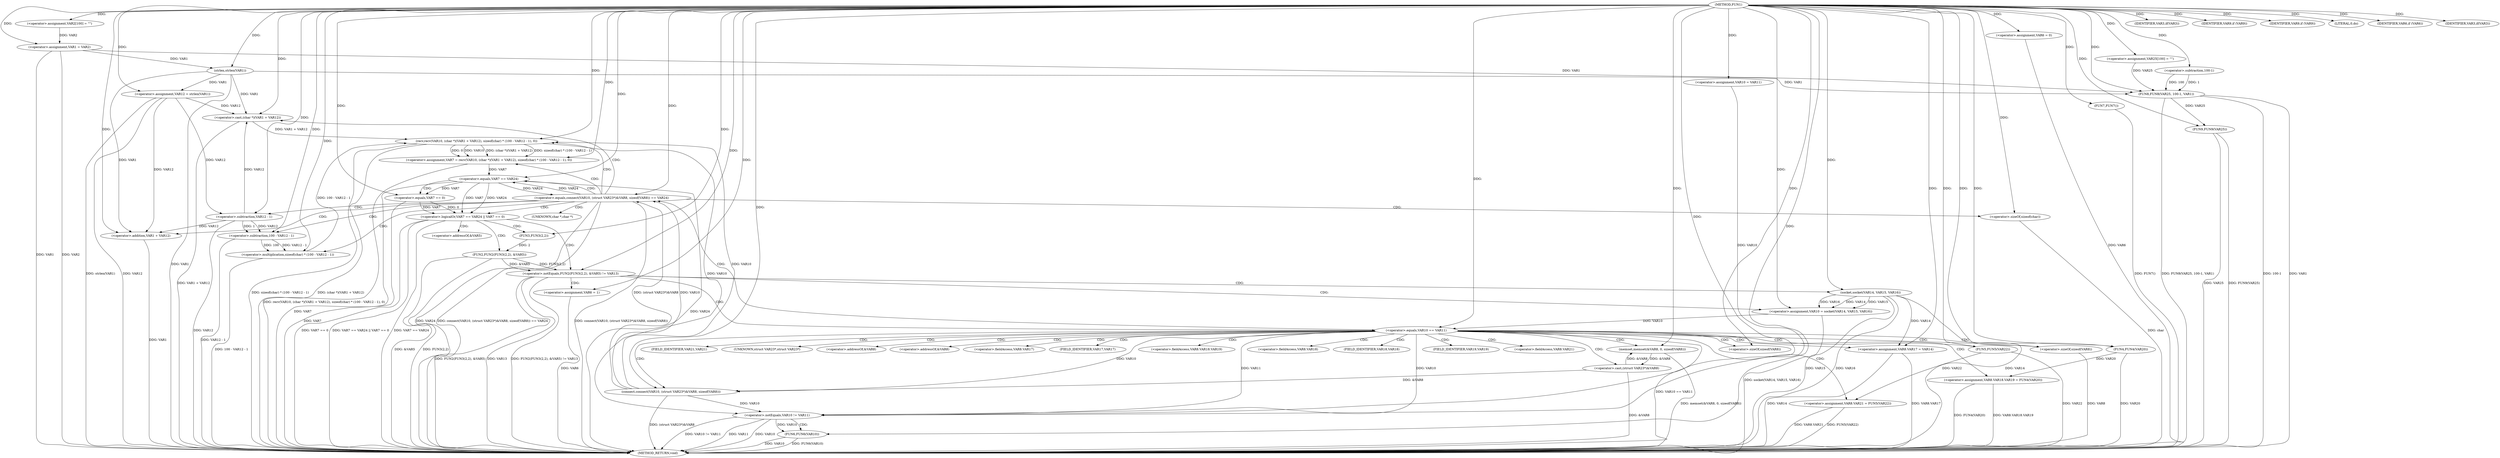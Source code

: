 digraph FUN1 {  
"1000100" [label = "(METHOD,FUN1)" ]
"1000259" [label = "(METHOD_RETURN,void)" ]
"1000104" [label = "(<operator>.assignment,VAR2[100] = \"\")" ]
"1000107" [label = "(<operator>.assignment,VAR1 = VAR2)" ]
"1000111" [label = "(IDENTIFIER,VAR3,if(VAR3))" ]
"1000116" [label = "(<operator>.assignment,VAR6 = 0)" ]
"1000123" [label = "(<operator>.assignment,VAR10 = VAR11)" ]
"1000127" [label = "(<operator>.assignment,VAR12 = strlen(VAR1))" ]
"1000129" [label = "(strlen,strlen(VAR1))" ]
"1000134" [label = "(<operator>.notEquals,FUN2(FUN3(2,2), &VAR5) != VAR13)" ]
"1000135" [label = "(FUN2,FUN2(FUN3(2,2), &VAR5))" ]
"1000136" [label = "(FUN3,FUN3(2,2))" ]
"1000144" [label = "(<operator>.assignment,VAR6 = 1)" ]
"1000147" [label = "(<operator>.assignment,VAR10 = socket(VAR14, VAR15, VAR16))" ]
"1000149" [label = "(socket,socket(VAR14, VAR15, VAR16))" ]
"1000154" [label = "(<operator>.equals,VAR10 == VAR11)" ]
"1000159" [label = "(memset,memset(&VAR8, 0, sizeof(VAR8)))" ]
"1000163" [label = "(<operator>.sizeOf,sizeof(VAR8))" ]
"1000165" [label = "(<operator>.assignment,VAR8.VAR17 = VAR14)" ]
"1000170" [label = "(<operator>.assignment,VAR8.VAR18.VAR19 = FUN4(VAR20))" ]
"1000176" [label = "(FUN4,FUN4(VAR20))" ]
"1000178" [label = "(<operator>.assignment,VAR8.VAR21 = FUN5(VAR22))" ]
"1000182" [label = "(FUN5,FUN5(VAR22))" ]
"1000185" [label = "(<operator>.equals,connect(VAR10, (struct VAR23*)&VAR8, sizeof(VAR8)) == VAR24)" ]
"1000186" [label = "(connect,connect(VAR10, (struct VAR23*)&VAR8, sizeof(VAR8)))" ]
"1000188" [label = "(<operator>.cast,(struct VAR23*)&VAR8)" ]
"1000192" [label = "(<operator>.sizeOf,sizeof(VAR8))" ]
"1000197" [label = "(<operator>.assignment,VAR7 = recv(VAR10, (char *)(VAR1 + VAR12), sizeof(char) * (100 - VAR12 - 1), 0))" ]
"1000199" [label = "(recv,recv(VAR10, (char *)(VAR1 + VAR12), sizeof(char) * (100 - VAR12 - 1), 0))" ]
"1000201" [label = "(<operator>.cast,(char *)(VAR1 + VAR12))" ]
"1000203" [label = "(<operator>.addition,VAR1 + VAR12)" ]
"1000206" [label = "(<operator>.multiplication,sizeof(char) * (100 - VAR12 - 1))" ]
"1000207" [label = "(<operator>.sizeOf,sizeof(char))" ]
"1000209" [label = "(<operator>.subtraction,100 - VAR12 - 1)" ]
"1000211" [label = "(<operator>.subtraction,VAR12 - 1)" ]
"1000216" [label = "(<operator>.logicalOr,VAR7 == VAR24 || VAR7 == 0)" ]
"1000217" [label = "(<operator>.equals,VAR7 == VAR24)" ]
"1000220" [label = "(<operator>.equals,VAR7 == 0)" ]
"1000226" [label = "(IDENTIFIER,VAR9,if (VAR9))" ]
"1000229" [label = "(IDENTIFIER,VAR9,if (VAR9))" ]
"1000231" [label = "(LITERAL,0,do)" ]
"1000233" [label = "(<operator>.notEquals,VAR10 != VAR11)" ]
"1000237" [label = "(FUN6,FUN6(VAR10))" ]
"1000240" [label = "(IDENTIFIER,VAR6,if (VAR6))" ]
"1000242" [label = "(FUN7,FUN7())" ]
"1000244" [label = "(IDENTIFIER,VAR3,if(VAR3))" ]
"1000248" [label = "(<operator>.assignment,VAR25[100] = \"\")" ]
"1000251" [label = "(FUN8,FUN8(VAR25, 100-1, VAR1))" ]
"1000253" [label = "(<operator>.subtraction,100-1)" ]
"1000257" [label = "(FUN9,FUN9(VAR25))" ]
"1000139" [label = "(<operator>.addressOf,&VAR5)" ]
"1000160" [label = "(<operator>.addressOf,&VAR8)" ]
"1000166" [label = "(<operator>.fieldAccess,VAR8.VAR17)" ]
"1000168" [label = "(FIELD_IDENTIFIER,VAR17,VAR17)" ]
"1000171" [label = "(<operator>.fieldAccess,VAR8.VAR18.VAR19)" ]
"1000172" [label = "(<operator>.fieldAccess,VAR8.VAR18)" ]
"1000174" [label = "(FIELD_IDENTIFIER,VAR18,VAR18)" ]
"1000175" [label = "(FIELD_IDENTIFIER,VAR19,VAR19)" ]
"1000179" [label = "(<operator>.fieldAccess,VAR8.VAR21)" ]
"1000181" [label = "(FIELD_IDENTIFIER,VAR21,VAR21)" ]
"1000189" [label = "(UNKNOWN,struct VAR23*,struct VAR23*)" ]
"1000190" [label = "(<operator>.addressOf,&VAR8)" ]
"1000202" [label = "(UNKNOWN,char *,char *)" ]
  "1000185" -> "1000259"  [ label = "DDG: connect(VAR10, (struct VAR23*)&VAR8, sizeof(VAR8)) == VAR24"] 
  "1000216" -> "1000259"  [ label = "DDG: VAR7 == VAR24 || VAR7 == 0"] 
  "1000217" -> "1000259"  [ label = "DDG: VAR24"] 
  "1000127" -> "1000259"  [ label = "DDG: VAR12"] 
  "1000251" -> "1000259"  [ label = "DDG: VAR1"] 
  "1000107" -> "1000259"  [ label = "DDG: VAR2"] 
  "1000178" -> "1000259"  [ label = "DDG: FUN5(VAR22)"] 
  "1000159" -> "1000259"  [ label = "DDG: memset(&VAR8, 0, sizeof(VAR8))"] 
  "1000116" -> "1000259"  [ label = "DDG: VAR6"] 
  "1000186" -> "1000259"  [ label = "DDG: (struct VAR23*)&VAR8"] 
  "1000129" -> "1000259"  [ label = "DDG: VAR1"] 
  "1000185" -> "1000259"  [ label = "DDG: connect(VAR10, (struct VAR23*)&VAR8, sizeof(VAR8))"] 
  "1000220" -> "1000259"  [ label = "DDG: VAR7"] 
  "1000251" -> "1000259"  [ label = "DDG: FUN8(VAR25, 100-1, VAR1)"] 
  "1000185" -> "1000259"  [ label = "DDG: VAR24"] 
  "1000199" -> "1000259"  [ label = "DDG: (char *)(VAR1 + VAR12)"] 
  "1000107" -> "1000259"  [ label = "DDG: VAR1"] 
  "1000237" -> "1000259"  [ label = "DDG: FUN6(VAR10)"] 
  "1000206" -> "1000259"  [ label = "DDG: 100 - VAR12 - 1"] 
  "1000149" -> "1000259"  [ label = "DDG: VAR15"] 
  "1000233" -> "1000259"  [ label = "DDG: VAR10 != VAR11"] 
  "1000251" -> "1000259"  [ label = "DDG: 100-1"] 
  "1000165" -> "1000259"  [ label = "DDG: VAR14"] 
  "1000233" -> "1000259"  [ label = "DDG: VAR11"] 
  "1000188" -> "1000259"  [ label = "DDG: &VAR8"] 
  "1000178" -> "1000259"  [ label = "DDG: VAR8.VAR21"] 
  "1000216" -> "1000259"  [ label = "DDG: VAR7 == VAR24"] 
  "1000237" -> "1000259"  [ label = "DDG: VAR10"] 
  "1000199" -> "1000259"  [ label = "DDG: sizeof(char) * (100 - VAR12 - 1)"] 
  "1000134" -> "1000259"  [ label = "DDG: VAR13"] 
  "1000135" -> "1000259"  [ label = "DDG: &VAR5"] 
  "1000165" -> "1000259"  [ label = "DDG: VAR8.VAR17"] 
  "1000149" -> "1000259"  [ label = "DDG: VAR16"] 
  "1000127" -> "1000259"  [ label = "DDG: strlen(VAR1)"] 
  "1000134" -> "1000259"  [ label = "DDG: FUN2(FUN3(2,2), &VAR5) != VAR13"] 
  "1000217" -> "1000259"  [ label = "DDG: VAR7"] 
  "1000201" -> "1000259"  [ label = "DDG: VAR1 + VAR12"] 
  "1000207" -> "1000259"  [ label = "DDG: char"] 
  "1000147" -> "1000259"  [ label = "DDG: socket(VAR14, VAR15, VAR16)"] 
  "1000257" -> "1000259"  [ label = "DDG: VAR25"] 
  "1000170" -> "1000259"  [ label = "DDG: FUN4(VAR20)"] 
  "1000211" -> "1000259"  [ label = "DDG: VAR12"] 
  "1000154" -> "1000259"  [ label = "DDG: VAR10 == VAR11"] 
  "1000197" -> "1000259"  [ label = "DDG: recv(VAR10, (char *)(VAR1 + VAR12), sizeof(char) * (100 - VAR12 - 1), 0)"] 
  "1000134" -> "1000259"  [ label = "DDG: FUN2(FUN3(2,2), &VAR5)"] 
  "1000192" -> "1000259"  [ label = "DDG: VAR8"] 
  "1000209" -> "1000259"  [ label = "DDG: VAR12 - 1"] 
  "1000233" -> "1000259"  [ label = "DDG: VAR10"] 
  "1000135" -> "1000259"  [ label = "DDG: FUN3(2,2)"] 
  "1000242" -> "1000259"  [ label = "DDG: FUN7()"] 
  "1000144" -> "1000259"  [ label = "DDG: VAR6"] 
  "1000216" -> "1000259"  [ label = "DDG: VAR7 == 0"] 
  "1000170" -> "1000259"  [ label = "DDG: VAR8.VAR18.VAR19"] 
  "1000176" -> "1000259"  [ label = "DDG: VAR20"] 
  "1000149" -> "1000259"  [ label = "DDG: VAR14"] 
  "1000257" -> "1000259"  [ label = "DDG: FUN9(VAR25)"] 
  "1000182" -> "1000259"  [ label = "DDG: VAR22"] 
  "1000203" -> "1000259"  [ label = "DDG: VAR1"] 
  "1000100" -> "1000104"  [ label = "DDG: "] 
  "1000104" -> "1000107"  [ label = "DDG: VAR2"] 
  "1000100" -> "1000107"  [ label = "DDG: "] 
  "1000100" -> "1000111"  [ label = "DDG: "] 
  "1000100" -> "1000116"  [ label = "DDG: "] 
  "1000100" -> "1000123"  [ label = "DDG: "] 
  "1000129" -> "1000127"  [ label = "DDG: VAR1"] 
  "1000100" -> "1000127"  [ label = "DDG: "] 
  "1000107" -> "1000129"  [ label = "DDG: VAR1"] 
  "1000100" -> "1000129"  [ label = "DDG: "] 
  "1000135" -> "1000134"  [ label = "DDG: FUN3(2,2)"] 
  "1000135" -> "1000134"  [ label = "DDG: &VAR5"] 
  "1000136" -> "1000135"  [ label = "DDG: 2"] 
  "1000100" -> "1000136"  [ label = "DDG: "] 
  "1000100" -> "1000134"  [ label = "DDG: "] 
  "1000100" -> "1000144"  [ label = "DDG: "] 
  "1000149" -> "1000147"  [ label = "DDG: VAR14"] 
  "1000149" -> "1000147"  [ label = "DDG: VAR15"] 
  "1000149" -> "1000147"  [ label = "DDG: VAR16"] 
  "1000100" -> "1000147"  [ label = "DDG: "] 
  "1000100" -> "1000149"  [ label = "DDG: "] 
  "1000147" -> "1000154"  [ label = "DDG: VAR10"] 
  "1000100" -> "1000154"  [ label = "DDG: "] 
  "1000188" -> "1000159"  [ label = "DDG: &VAR8"] 
  "1000100" -> "1000159"  [ label = "DDG: "] 
  "1000100" -> "1000163"  [ label = "DDG: "] 
  "1000149" -> "1000165"  [ label = "DDG: VAR14"] 
  "1000100" -> "1000165"  [ label = "DDG: "] 
  "1000176" -> "1000170"  [ label = "DDG: VAR20"] 
  "1000100" -> "1000176"  [ label = "DDG: "] 
  "1000182" -> "1000178"  [ label = "DDG: VAR22"] 
  "1000100" -> "1000182"  [ label = "DDG: "] 
  "1000186" -> "1000185"  [ label = "DDG: VAR10"] 
  "1000186" -> "1000185"  [ label = "DDG: (struct VAR23*)&VAR8"] 
  "1000154" -> "1000186"  [ label = "DDG: VAR10"] 
  "1000100" -> "1000186"  [ label = "DDG: "] 
  "1000188" -> "1000186"  [ label = "DDG: &VAR8"] 
  "1000159" -> "1000188"  [ label = "DDG: &VAR8"] 
  "1000100" -> "1000192"  [ label = "DDG: "] 
  "1000217" -> "1000185"  [ label = "DDG: VAR24"] 
  "1000100" -> "1000185"  [ label = "DDG: "] 
  "1000199" -> "1000197"  [ label = "DDG: VAR10"] 
  "1000199" -> "1000197"  [ label = "DDG: (char *)(VAR1 + VAR12)"] 
  "1000199" -> "1000197"  [ label = "DDG: sizeof(char) * (100 - VAR12 - 1)"] 
  "1000199" -> "1000197"  [ label = "DDG: 0"] 
  "1000100" -> "1000197"  [ label = "DDG: "] 
  "1000186" -> "1000199"  [ label = "DDG: VAR10"] 
  "1000100" -> "1000199"  [ label = "DDG: "] 
  "1000201" -> "1000199"  [ label = "DDG: VAR1 + VAR12"] 
  "1000129" -> "1000201"  [ label = "DDG: VAR1"] 
  "1000100" -> "1000201"  [ label = "DDG: "] 
  "1000211" -> "1000201"  [ label = "DDG: VAR12"] 
  "1000127" -> "1000201"  [ label = "DDG: VAR12"] 
  "1000129" -> "1000203"  [ label = "DDG: VAR1"] 
  "1000100" -> "1000203"  [ label = "DDG: "] 
  "1000211" -> "1000203"  [ label = "DDG: VAR12"] 
  "1000127" -> "1000203"  [ label = "DDG: VAR12"] 
  "1000206" -> "1000199"  [ label = "DDG: 100 - VAR12 - 1"] 
  "1000100" -> "1000206"  [ label = "DDG: "] 
  "1000100" -> "1000207"  [ label = "DDG: "] 
  "1000209" -> "1000206"  [ label = "DDG: 100"] 
  "1000209" -> "1000206"  [ label = "DDG: VAR12 - 1"] 
  "1000100" -> "1000209"  [ label = "DDG: "] 
  "1000211" -> "1000209"  [ label = "DDG: VAR12"] 
  "1000211" -> "1000209"  [ label = "DDG: 1"] 
  "1000100" -> "1000211"  [ label = "DDG: "] 
  "1000127" -> "1000211"  [ label = "DDG: VAR12"] 
  "1000217" -> "1000216"  [ label = "DDG: VAR7"] 
  "1000217" -> "1000216"  [ label = "DDG: VAR24"] 
  "1000197" -> "1000217"  [ label = "DDG: VAR7"] 
  "1000100" -> "1000217"  [ label = "DDG: "] 
  "1000185" -> "1000217"  [ label = "DDG: VAR24"] 
  "1000220" -> "1000216"  [ label = "DDG: VAR7"] 
  "1000220" -> "1000216"  [ label = "DDG: 0"] 
  "1000217" -> "1000220"  [ label = "DDG: VAR7"] 
  "1000100" -> "1000220"  [ label = "DDG: "] 
  "1000100" -> "1000226"  [ label = "DDG: "] 
  "1000100" -> "1000229"  [ label = "DDG: "] 
  "1000100" -> "1000231"  [ label = "DDG: "] 
  "1000186" -> "1000233"  [ label = "DDG: VAR10"] 
  "1000199" -> "1000233"  [ label = "DDG: VAR10"] 
  "1000154" -> "1000233"  [ label = "DDG: VAR10"] 
  "1000123" -> "1000233"  [ label = "DDG: VAR10"] 
  "1000100" -> "1000233"  [ label = "DDG: "] 
  "1000154" -> "1000233"  [ label = "DDG: VAR11"] 
  "1000233" -> "1000237"  [ label = "DDG: VAR10"] 
  "1000100" -> "1000237"  [ label = "DDG: "] 
  "1000100" -> "1000240"  [ label = "DDG: "] 
  "1000100" -> "1000242"  [ label = "DDG: "] 
  "1000100" -> "1000244"  [ label = "DDG: "] 
  "1000100" -> "1000248"  [ label = "DDG: "] 
  "1000248" -> "1000251"  [ label = "DDG: VAR25"] 
  "1000100" -> "1000251"  [ label = "DDG: "] 
  "1000253" -> "1000251"  [ label = "DDG: 100"] 
  "1000253" -> "1000251"  [ label = "DDG: 1"] 
  "1000100" -> "1000253"  [ label = "DDG: "] 
  "1000129" -> "1000251"  [ label = "DDG: VAR1"] 
  "1000107" -> "1000251"  [ label = "DDG: VAR1"] 
  "1000251" -> "1000257"  [ label = "DDG: VAR25"] 
  "1000100" -> "1000257"  [ label = "DDG: "] 
  "1000134" -> "1000144"  [ label = "CDG: "] 
  "1000134" -> "1000149"  [ label = "CDG: "] 
  "1000134" -> "1000154"  [ label = "CDG: "] 
  "1000134" -> "1000147"  [ label = "CDG: "] 
  "1000154" -> "1000174"  [ label = "CDG: "] 
  "1000154" -> "1000182"  [ label = "CDG: "] 
  "1000154" -> "1000166"  [ label = "CDG: "] 
  "1000154" -> "1000165"  [ label = "CDG: "] 
  "1000154" -> "1000188"  [ label = "CDG: "] 
  "1000154" -> "1000190"  [ label = "CDG: "] 
  "1000154" -> "1000175"  [ label = "CDG: "] 
  "1000154" -> "1000160"  [ label = "CDG: "] 
  "1000154" -> "1000179"  [ label = "CDG: "] 
  "1000154" -> "1000192"  [ label = "CDG: "] 
  "1000154" -> "1000176"  [ label = "CDG: "] 
  "1000154" -> "1000185"  [ label = "CDG: "] 
  "1000154" -> "1000186"  [ label = "CDG: "] 
  "1000154" -> "1000172"  [ label = "CDG: "] 
  "1000154" -> "1000189"  [ label = "CDG: "] 
  "1000154" -> "1000163"  [ label = "CDG: "] 
  "1000154" -> "1000168"  [ label = "CDG: "] 
  "1000154" -> "1000178"  [ label = "CDG: "] 
  "1000154" -> "1000159"  [ label = "CDG: "] 
  "1000154" -> "1000170"  [ label = "CDG: "] 
  "1000154" -> "1000171"  [ label = "CDG: "] 
  "1000154" -> "1000181"  [ label = "CDG: "] 
  "1000185" -> "1000211"  [ label = "CDG: "] 
  "1000185" -> "1000199"  [ label = "CDG: "] 
  "1000185" -> "1000197"  [ label = "CDG: "] 
  "1000185" -> "1000216"  [ label = "CDG: "] 
  "1000185" -> "1000206"  [ label = "CDG: "] 
  "1000185" -> "1000201"  [ label = "CDG: "] 
  "1000185" -> "1000217"  [ label = "CDG: "] 
  "1000185" -> "1000207"  [ label = "CDG: "] 
  "1000185" -> "1000203"  [ label = "CDG: "] 
  "1000185" -> "1000202"  [ label = "CDG: "] 
  "1000185" -> "1000209"  [ label = "CDG: "] 
  "1000216" -> "1000139"  [ label = "CDG: "] 
  "1000216" -> "1000135"  [ label = "CDG: "] 
  "1000216" -> "1000136"  [ label = "CDG: "] 
  "1000216" -> "1000134"  [ label = "CDG: "] 
  "1000217" -> "1000220"  [ label = "CDG: "] 
  "1000233" -> "1000237"  [ label = "CDG: "] 
}

